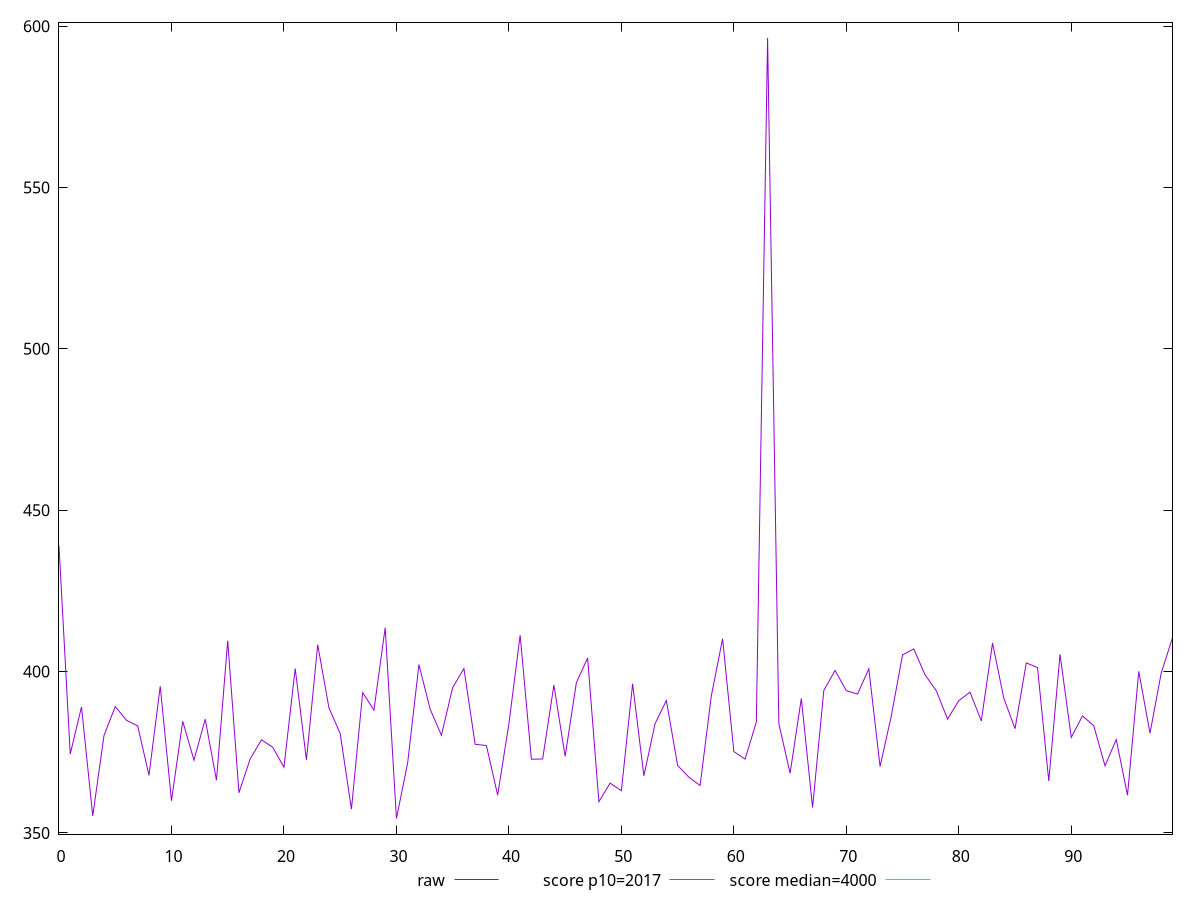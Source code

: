 reset

$raw <<EOF
0 438.9279999999999
1 374.43600000000004
2 389.06799999999987
3 355.26400000000007
4 380.18399999999997
5 389.168
6 384.90000000000015
7 383.14400000000006
8 367.8479999999999
9 395.448
10 359.9800000000003
11 384.5920000000001
12 372.556
13 385.24800000000005
14 366.3360000000001
15 409.5640000000001
16 362.45599999999985
17 372.96000000000004
18 378.86000000000007
19 376.5559999999999
20 370.3639999999999
21 400.94800000000004
22 372.6119999999998
23 408.32
24 388.78000000000014
25 380.81600000000003
26 357.37199999999996
27 393.49600000000004
28 388.044
29 413.6039999999999
30 354.46799999999996
31 371.73599999999993
32 402.1920000000001
33 388.34
34 380.28
35 395.028
36 400.9440000000001
37 377.4639999999999
38 377.0960000000001
39 361.72400000000005
40 383.82000000000005
41 411.28000000000003
42 372.84399999999994
43 372.912
44 395.81599999999986
45 373.71200000000005
46 396.5880000000002
47 404.17600000000016
48 359.68000000000006
49 365.43999999999994
50 363.0760000000001
51 396.2400000000001
52 367.7
53 383.896
54 391.0400000000001
55 370.932
56 367.26400000000007
57 364.7159999999999
58 392.54400000000004
59 410.156
60 375.19600000000014
61 372.87600000000003
62 384.3799999999999
63 596.3600000000001
64 383.89599999999996
65 368.476
66 391.6879999999999
67 357.86799999999994
68 394.17600000000004
69 400.35200000000003
70 394.09599999999995
71 393.0440000000001
72 400.85600000000005
73 370.58399999999995
74 386.28400000000016
75 405.1719999999999
76 407.03599999999994
77 398.98399999999987
78 394.05600000000004
79 385.28800000000007
80 390.98799999999983
81 393.62400000000014
82 384.7079999999999
83 408.836
84 391.7680000000001
85 382.30800000000005
86 402.6879999999999
87 401.22400000000005
88 366.0919999999999
89 405.36
90 379.58799999999997
91 386.2839999999999
92 383.19999999999993
93 370.8199999999999
94 378.9360000000001
95 361.696
96 400.064
97 380.9
98 399.58800000000014
99 410.4800000000001
EOF

set key outside below
set xrange [0:99]
set yrange [349.63015999999993:601.1978400000002]
set trange [349.63015999999993:601.1978400000002]
set terminal svg size 640, 500 enhanced background rgb 'white'
set output "report_00018_2021-02-10T15-25-16.877Z/mainthread-work-breakdown/samples/pages+cached+noadtech+nomedia+nocss/raw/values.svg"

plot $raw title "raw" with line, \
     2017 title "score p10=2017", \
     4000 title "score median=4000"

reset
